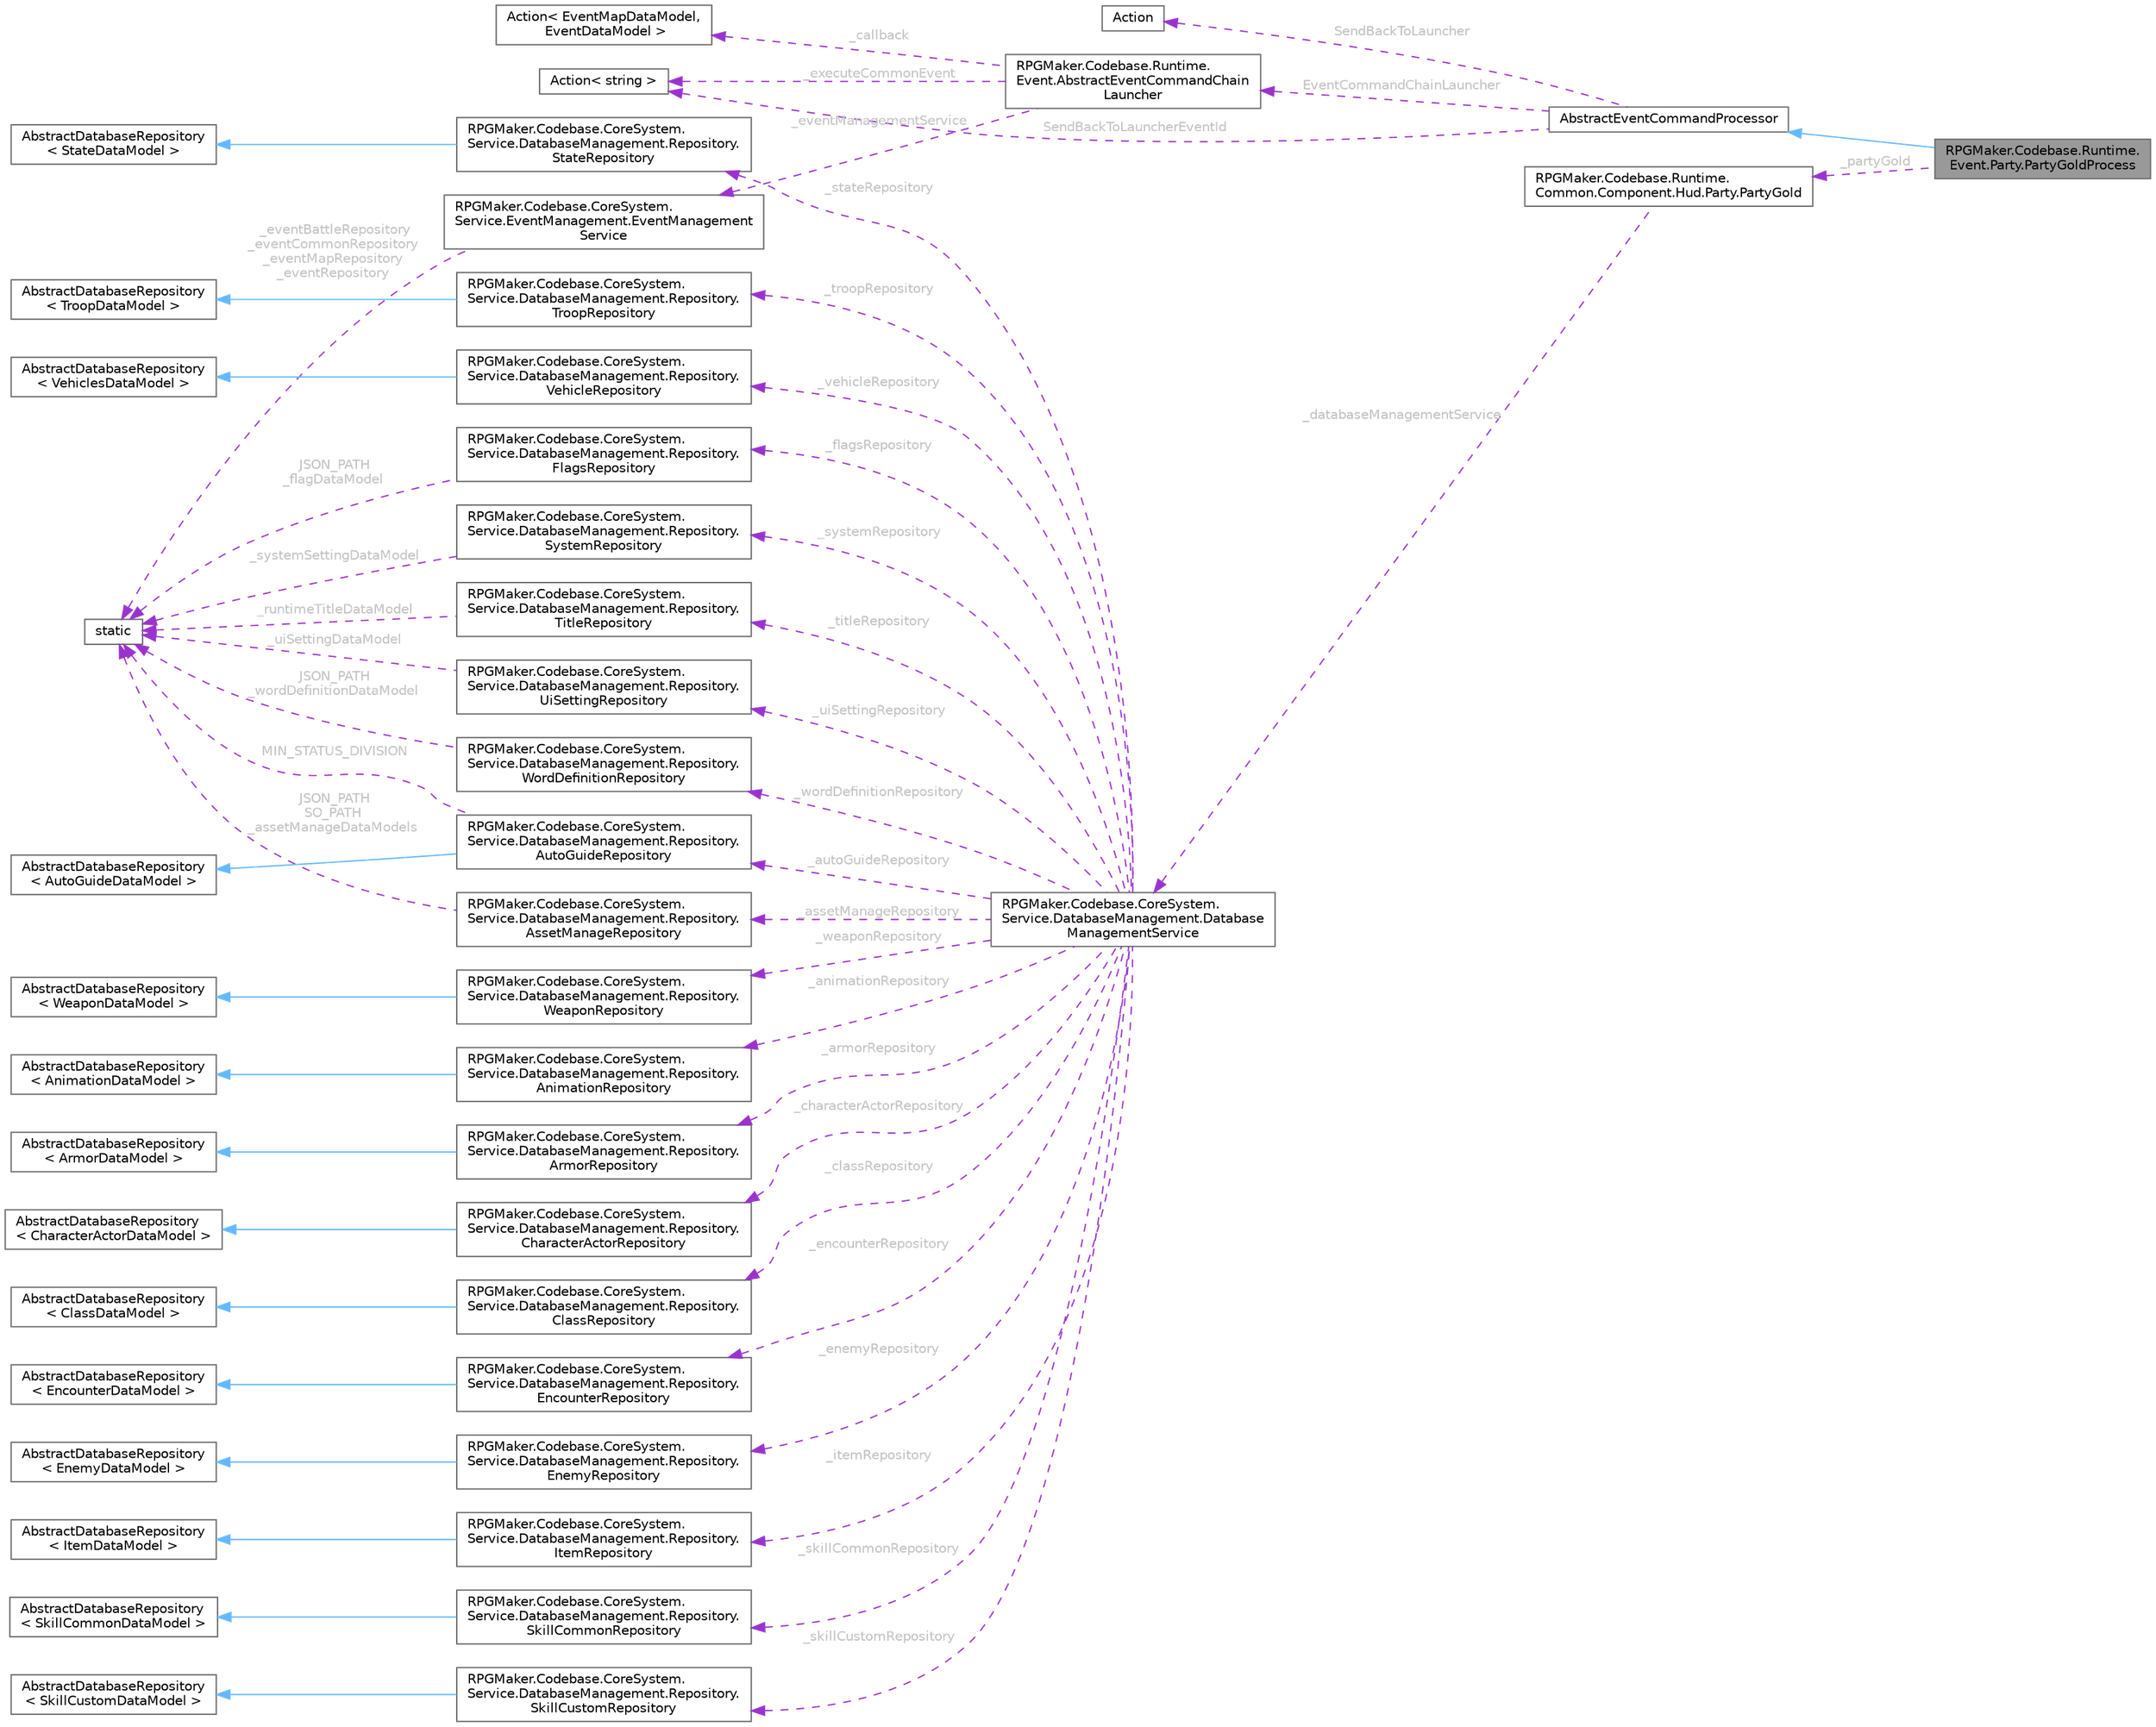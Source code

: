 digraph "RPGMaker.Codebase.Runtime.Event.Party.PartyGoldProcess"
{
 // LATEX_PDF_SIZE
  bgcolor="transparent";
  edge [fontname=Helvetica,fontsize=10,labelfontname=Helvetica,labelfontsize=10];
  node [fontname=Helvetica,fontsize=10,shape=box,height=0.2,width=0.4];
  rankdir="LR";
  Node1 [id="Node000001",label="RPGMaker.Codebase.Runtime.\lEvent.Party.PartyGoldProcess",height=0.2,width=0.4,color="gray40", fillcolor="grey60", style="filled", fontcolor="black",tooltip="😁 （※翻訳者追記） いわゆるプログラムで言う所の、インストラクション（Instruction；命令）だ。つまりこれは、パーティー金命令"];
  Node2 -> Node1 [id="edge1_Node000001_Node000002",dir="back",color="steelblue1",style="solid",tooltip=" "];
  Node2 [id="Node000002",label="AbstractEventCommandProcessor",height=0.2,width=0.4,color="gray40", fillcolor="white", style="filled",URL="$d9/de5/class_r_p_g_maker_1_1_codebase_1_1_runtime_1_1_event_1_1_abstract_event_command_processor.html",tooltip="（※翻訳者追記） いわゆるプログラムで言う所の、インストラクション（Instruction；命令）だ。その抽象クラス"];
  Node3 -> Node2 [id="edge2_Node000002_Node000003",dir="back",color="darkorchid3",style="dashed",tooltip=" ",label=" EventCommandChainLauncher",fontcolor="grey" ];
  Node3 [id="Node000003",label="RPGMaker.Codebase.Runtime.\lEvent.AbstractEventCommandChain\lLauncher",height=0.2,width=0.4,color="gray40", fillcolor="white", style="filled",URL="$d4/dd0/class_r_p_g_maker_1_1_codebase_1_1_runtime_1_1_event_1_1_abstract_event_command_chain_launcher.html",tooltip="イベントのChainLauncherの基底クラス"];
  Node4 -> Node3 [id="edge3_Node000003_Node000004",dir="back",color="darkorchid3",style="dashed",tooltip=" ",label=" _callback",fontcolor="grey" ];
  Node4 [id="Node000004",label="Action\< EventMapDataModel,\l EventDataModel \>",height=0.2,width=0.4,color="gray40", fillcolor="white", style="filled",tooltip=" "];
  Node5 -> Node3 [id="edge4_Node000003_Node000005",dir="back",color="darkorchid3",style="dashed",tooltip=" ",label=" _executeCommonEvent",fontcolor="grey" ];
  Node5 [id="Node000005",label="Action\< string \>",height=0.2,width=0.4,color="gray40", fillcolor="white", style="filled",tooltip=" "];
  Node6 -> Node3 [id="edge5_Node000003_Node000006",dir="back",color="darkorchid3",style="dashed",tooltip=" ",label=" _eventManagementService",fontcolor="grey" ];
  Node6 [id="Node000006",label="RPGMaker.Codebase.CoreSystem.\lService.EventManagement.EventManagement\lService",height=0.2,width=0.4,color="gray40", fillcolor="white", style="filled",URL="$d5/d7b/class_r_p_g_maker_1_1_codebase_1_1_core_system_1_1_service_1_1_event_management_1_1_event_management_service.html",tooltip="😁 イベント管理サービス"];
  Node7 -> Node6 [id="edge6_Node000006_Node000007",dir="back",color="darkorchid3",style="dashed",tooltip=" ",label=" _eventBattleRepository\n_eventCommonRepository\n_eventMapRepository\n_eventRepository",fontcolor="grey" ];
  Node7 [id="Node000007",label="static",height=0.2,width=0.4,color="gray40", fillcolor="white", style="filled",tooltip=" "];
  Node8 -> Node2 [id="edge7_Node000002_Node000008",dir="back",color="darkorchid3",style="dashed",tooltip=" ",label=" SendBackToLauncher",fontcolor="grey" ];
  Node8 [id="Node000008",label="Action",height=0.2,width=0.4,color="gray40", fillcolor="white", style="filled",tooltip=" "];
  Node5 -> Node2 [id="edge8_Node000002_Node000005",dir="back",color="darkorchid3",style="dashed",tooltip=" ",label=" SendBackToLauncherEventId",fontcolor="grey" ];
  Node9 -> Node1 [id="edge9_Node000001_Node000009",dir="back",color="darkorchid3",style="dashed",tooltip=" ",label=" _partyGold",fontcolor="grey" ];
  Node9 [id="Node000009",label="RPGMaker.Codebase.Runtime.\lCommon.Component.Hud.Party.PartyGold",height=0.2,width=0.4,color="gray40", fillcolor="white", style="filled",URL="$d7/de2/class_r_p_g_maker_1_1_codebase_1_1_runtime_1_1_common_1_1_component_1_1_hud_1_1_party_1_1_party_gold.html",tooltip="パーティー金"];
  Node10 -> Node9 [id="edge10_Node000009_Node000010",dir="back",color="darkorchid3",style="dashed",tooltip=" ",label=" _databaseManagementService",fontcolor="grey" ];
  Node10 [id="Node000010",label="RPGMaker.Codebase.CoreSystem.\lService.DatabaseManagement.Database\lManagementService",height=0.2,width=0.4,color="gray40", fillcolor="white", style="filled",URL="$db/db0/class_r_p_g_maker_1_1_codebase_1_1_core_system_1_1_service_1_1_database_management_1_1_database_management_service.html",tooltip="😁 データベース管理サービス"];
  Node11 -> Node10 [id="edge11_Node000010_Node000011",dir="back",color="darkorchid3",style="dashed",tooltip=" ",label=" _animationRepository",fontcolor="grey" ];
  Node11 [id="Node000011",label="RPGMaker.Codebase.CoreSystem.\lService.DatabaseManagement.Repository.\lAnimationRepository",height=0.2,width=0.4,color="gray40", fillcolor="white", style="filled",URL="$d5/deb/class_r_p_g_maker_1_1_codebase_1_1_core_system_1_1_service_1_1_database_management_1_1_repository_1_1_animation_repository.html",tooltip="😁 アニメーション置き場"];
  Node12 -> Node11 [id="edge12_Node000011_Node000012",dir="back",color="steelblue1",style="solid",tooltip=" "];
  Node12 [id="Node000012",label="AbstractDatabaseRepository\l\< AnimationDataModel \>",height=0.2,width=0.4,color="gray40", fillcolor="white", style="filled",tooltip=" "];
  Node13 -> Node10 [id="edge13_Node000010_Node000013",dir="back",color="darkorchid3",style="dashed",tooltip=" ",label=" _armorRepository",fontcolor="grey" ];
  Node13 [id="Node000013",label="RPGMaker.Codebase.CoreSystem.\lService.DatabaseManagement.Repository.\lArmorRepository",height=0.2,width=0.4,color="gray40", fillcolor="white", style="filled",URL="$d5/d5e/class_r_p_g_maker_1_1_codebase_1_1_core_system_1_1_service_1_1_database_management_1_1_repository_1_1_armor_repository.html",tooltip="😁 防具置き場"];
  Node14 -> Node13 [id="edge14_Node000013_Node000014",dir="back",color="steelblue1",style="solid",tooltip=" "];
  Node14 [id="Node000014",label="AbstractDatabaseRepository\l\< ArmorDataModel \>",height=0.2,width=0.4,color="gray40", fillcolor="white", style="filled",tooltip=" "];
  Node15 -> Node10 [id="edge15_Node000010_Node000015",dir="back",color="darkorchid3",style="dashed",tooltip=" ",label=" _assetManageRepository",fontcolor="grey" ];
  Node15 [id="Node000015",label="RPGMaker.Codebase.CoreSystem.\lService.DatabaseManagement.Repository.\lAssetManageRepository",height=0.2,width=0.4,color="gray40", fillcolor="white", style="filled",URL="$d7/db3/class_r_p_g_maker_1_1_codebase_1_1_core_system_1_1_service_1_1_database_management_1_1_repository_1_1_asset_manage_repository.html",tooltip="😁 資産管理置き場"];
  Node7 -> Node15 [id="edge16_Node000015_Node000007",dir="back",color="darkorchid3",style="dashed",tooltip=" ",label=" JSON_PATH\nSO_PATH\n_assetManageDataModels",fontcolor="grey" ];
  Node16 -> Node10 [id="edge17_Node000010_Node000016",dir="back",color="darkorchid3",style="dashed",tooltip=" ",label=" _autoGuideRepository",fontcolor="grey" ];
  Node16 [id="Node000016",label="RPGMaker.Codebase.CoreSystem.\lService.DatabaseManagement.Repository.\lAutoGuideRepository",height=0.2,width=0.4,color="gray40", fillcolor="white", style="filled",URL="$dc/d23/class_r_p_g_maker_1_1_codebase_1_1_core_system_1_1_service_1_1_database_management_1_1_repository_1_1_auto_guide_repository.html",tooltip="😁 自動ガイド置き場"];
  Node17 -> Node16 [id="edge18_Node000016_Node000017",dir="back",color="steelblue1",style="solid",tooltip=" "];
  Node17 [id="Node000017",label="AbstractDatabaseRepository\l\< AutoGuideDataModel \>",height=0.2,width=0.4,color="gray40", fillcolor="white", style="filled",tooltip=" "];
  Node7 -> Node16 [id="edge19_Node000016_Node000007",dir="back",color="darkorchid3",style="dashed",tooltip=" ",label=" MIN_STATUS_DIVISION",fontcolor="grey" ];
  Node18 -> Node10 [id="edge20_Node000010_Node000018",dir="back",color="darkorchid3",style="dashed",tooltip=" ",label=" _characterActorRepository",fontcolor="grey" ];
  Node18 [id="Node000018",label="RPGMaker.Codebase.CoreSystem.\lService.DatabaseManagement.Repository.\lCharacterActorRepository",height=0.2,width=0.4,color="gray40", fillcolor="white", style="filled",URL="$dc/d27/class_r_p_g_maker_1_1_codebase_1_1_core_system_1_1_service_1_1_database_management_1_1_repositor67544213d6af3013901ca89c3e4d5d21.html",tooltip="キャラクター・アクター置き場"];
  Node19 -> Node18 [id="edge21_Node000018_Node000019",dir="back",color="steelblue1",style="solid",tooltip=" "];
  Node19 [id="Node000019",label="AbstractDatabaseRepository\l\< CharacterActorDataModel \>",height=0.2,width=0.4,color="gray40", fillcolor="white", style="filled",tooltip=" "];
  Node20 -> Node10 [id="edge22_Node000010_Node000020",dir="back",color="darkorchid3",style="dashed",tooltip=" ",label=" _classRepository",fontcolor="grey" ];
  Node20 [id="Node000020",label="RPGMaker.Codebase.CoreSystem.\lService.DatabaseManagement.Repository.\lClassRepository",height=0.2,width=0.4,color="gray40", fillcolor="white", style="filled",URL="$d5/df3/class_r_p_g_maker_1_1_codebase_1_1_core_system_1_1_service_1_1_database_management_1_1_repository_1_1_class_repository.html",tooltip="😁 クラス置き場"];
  Node21 -> Node20 [id="edge23_Node000020_Node000021",dir="back",color="steelblue1",style="solid",tooltip=" "];
  Node21 [id="Node000021",label="AbstractDatabaseRepository\l\< ClassDataModel \>",height=0.2,width=0.4,color="gray40", fillcolor="white", style="filled",tooltip=" "];
  Node22 -> Node10 [id="edge24_Node000010_Node000022",dir="back",color="darkorchid3",style="dashed",tooltip=" ",label=" _encounterRepository",fontcolor="grey" ];
  Node22 [id="Node000022",label="RPGMaker.Codebase.CoreSystem.\lService.DatabaseManagement.Repository.\lEncounterRepository",height=0.2,width=0.4,color="gray40", fillcolor="white", style="filled",URL="$d3/dae/class_r_p_g_maker_1_1_codebase_1_1_core_system_1_1_service_1_1_database_management_1_1_repository_1_1_encounter_repository.html",tooltip="遭遇置き場"];
  Node23 -> Node22 [id="edge25_Node000022_Node000023",dir="back",color="steelblue1",style="solid",tooltip=" "];
  Node23 [id="Node000023",label="AbstractDatabaseRepository\l\< EncounterDataModel \>",height=0.2,width=0.4,color="gray40", fillcolor="white", style="filled",tooltip=" "];
  Node24 -> Node10 [id="edge26_Node000010_Node000024",dir="back",color="darkorchid3",style="dashed",tooltip=" ",label=" _enemyRepository",fontcolor="grey" ];
  Node24 [id="Node000024",label="RPGMaker.Codebase.CoreSystem.\lService.DatabaseManagement.Repository.\lEnemyRepository",height=0.2,width=0.4,color="gray40", fillcolor="white", style="filled",URL="$d4/d59/class_r_p_g_maker_1_1_codebase_1_1_core_system_1_1_service_1_1_database_management_1_1_repository_1_1_enemy_repository.html",tooltip="😁 敵置き場"];
  Node25 -> Node24 [id="edge27_Node000024_Node000025",dir="back",color="steelblue1",style="solid",tooltip=" "];
  Node25 [id="Node000025",label="AbstractDatabaseRepository\l\< EnemyDataModel \>",height=0.2,width=0.4,color="gray40", fillcolor="white", style="filled",tooltip=" "];
  Node26 -> Node10 [id="edge28_Node000010_Node000026",dir="back",color="darkorchid3",style="dashed",tooltip=" ",label=" _flagsRepository",fontcolor="grey" ];
  Node26 [id="Node000026",label="RPGMaker.Codebase.CoreSystem.\lService.DatabaseManagement.Repository.\lFlagsRepository",height=0.2,width=0.4,color="gray40", fillcolor="white", style="filled",URL="$dd/db4/class_r_p_g_maker_1_1_codebase_1_1_core_system_1_1_service_1_1_database_management_1_1_repository_1_1_flags_repository.html",tooltip="😁 フラグ置き場"];
  Node7 -> Node26 [id="edge29_Node000026_Node000007",dir="back",color="darkorchid3",style="dashed",tooltip=" ",label=" JSON_PATH\n_flagDataModel",fontcolor="grey" ];
  Node27 -> Node10 [id="edge30_Node000010_Node000027",dir="back",color="darkorchid3",style="dashed",tooltip=" ",label=" _itemRepository",fontcolor="grey" ];
  Node27 [id="Node000027",label="RPGMaker.Codebase.CoreSystem.\lService.DatabaseManagement.Repository.\lItemRepository",height=0.2,width=0.4,color="gray40", fillcolor="white", style="filled",URL="$dd/d1d/class_r_p_g_maker_1_1_codebase_1_1_core_system_1_1_service_1_1_database_management_1_1_repository_1_1_item_repository.html",tooltip="😁 アイテム置き場"];
  Node28 -> Node27 [id="edge31_Node000027_Node000028",dir="back",color="steelblue1",style="solid",tooltip=" "];
  Node28 [id="Node000028",label="AbstractDatabaseRepository\l\< ItemDataModel \>",height=0.2,width=0.4,color="gray40", fillcolor="white", style="filled",tooltip=" "];
  Node29 -> Node10 [id="edge32_Node000010_Node000029",dir="back",color="darkorchid3",style="dashed",tooltip=" ",label=" _skillCommonRepository",fontcolor="grey" ];
  Node29 [id="Node000029",label="RPGMaker.Codebase.CoreSystem.\lService.DatabaseManagement.Repository.\lSkillCommonRepository",height=0.2,width=0.4,color="gray40", fillcolor="white", style="filled",URL="$da/d52/class_r_p_g_maker_1_1_codebase_1_1_core_system_1_1_service_1_1_database_management_1_1_repository_1_1_skill_common_repository.html",tooltip="😁 スキル共通置き場"];
  Node30 -> Node29 [id="edge33_Node000029_Node000030",dir="back",color="steelblue1",style="solid",tooltip=" "];
  Node30 [id="Node000030",label="AbstractDatabaseRepository\l\< SkillCommonDataModel \>",height=0.2,width=0.4,color="gray40", fillcolor="white", style="filled",tooltip=" "];
  Node31 -> Node10 [id="edge34_Node000010_Node000031",dir="back",color="darkorchid3",style="dashed",tooltip=" ",label=" _skillCustomRepository",fontcolor="grey" ];
  Node31 [id="Node000031",label="RPGMaker.Codebase.CoreSystem.\lService.DatabaseManagement.Repository.\lSkillCustomRepository",height=0.2,width=0.4,color="gray40", fillcolor="white", style="filled",URL="$df/d9d/class_r_p_g_maker_1_1_codebase_1_1_core_system_1_1_service_1_1_database_management_1_1_repository_1_1_skill_custom_repository.html",tooltip="😁 スキル・カスタム置き場"];
  Node32 -> Node31 [id="edge35_Node000031_Node000032",dir="back",color="steelblue1",style="solid",tooltip=" "];
  Node32 [id="Node000032",label="AbstractDatabaseRepository\l\< SkillCustomDataModel \>",height=0.2,width=0.4,color="gray40", fillcolor="white", style="filled",tooltip=" "];
  Node33 -> Node10 [id="edge36_Node000010_Node000033",dir="back",color="darkorchid3",style="dashed",tooltip=" ",label=" _stateRepository",fontcolor="grey" ];
  Node33 [id="Node000033",label="RPGMaker.Codebase.CoreSystem.\lService.DatabaseManagement.Repository.\lStateRepository",height=0.2,width=0.4,color="gray40", fillcolor="white", style="filled",URL="$d0/d34/class_r_p_g_maker_1_1_codebase_1_1_core_system_1_1_service_1_1_database_management_1_1_repository_1_1_state_repository.html",tooltip="😁 状態置き場"];
  Node34 -> Node33 [id="edge37_Node000033_Node000034",dir="back",color="steelblue1",style="solid",tooltip=" "];
  Node34 [id="Node000034",label="AbstractDatabaseRepository\l\< StateDataModel \>",height=0.2,width=0.4,color="gray40", fillcolor="white", style="filled",tooltip=" "];
  Node35 -> Node10 [id="edge38_Node000010_Node000035",dir="back",color="darkorchid3",style="dashed",tooltip=" ",label=" _systemRepository",fontcolor="grey" ];
  Node35 [id="Node000035",label="RPGMaker.Codebase.CoreSystem.\lService.DatabaseManagement.Repository.\lSystemRepository",height=0.2,width=0.4,color="gray40", fillcolor="white", style="filled",URL="$d6/d55/class_r_p_g_maker_1_1_codebase_1_1_core_system_1_1_service_1_1_database_management_1_1_repository_1_1_system_repository.html",tooltip="😁 システム置き場"];
  Node7 -> Node35 [id="edge39_Node000035_Node000007",dir="back",color="darkorchid3",style="dashed",tooltip=" ",label=" _systemSettingDataModel",fontcolor="grey" ];
  Node36 -> Node10 [id="edge40_Node000010_Node000036",dir="back",color="darkorchid3",style="dashed",tooltip=" ",label=" _titleRepository",fontcolor="grey" ];
  Node36 [id="Node000036",label="RPGMaker.Codebase.CoreSystem.\lService.DatabaseManagement.Repository.\lTitleRepository",height=0.2,width=0.4,color="gray40", fillcolor="white", style="filled",URL="$d6/d61/class_r_p_g_maker_1_1_codebase_1_1_core_system_1_1_service_1_1_database_management_1_1_repository_1_1_title_repository.html",tooltip="😁 タイトル置き場"];
  Node7 -> Node36 [id="edge41_Node000036_Node000007",dir="back",color="darkorchid3",style="dashed",tooltip=" ",label=" _runtimeTitleDataModel",fontcolor="grey" ];
  Node37 -> Node10 [id="edge42_Node000010_Node000037",dir="back",color="darkorchid3",style="dashed",tooltip=" ",label=" _troopRepository",fontcolor="grey" ];
  Node37 [id="Node000037",label="RPGMaker.Codebase.CoreSystem.\lService.DatabaseManagement.Repository.\lTroopRepository",height=0.2,width=0.4,color="gray40", fillcolor="white", style="filled",URL="$d6/d3e/class_r_p_g_maker_1_1_codebase_1_1_core_system_1_1_service_1_1_database_management_1_1_repository_1_1_troop_repository.html",tooltip="😁 部隊置き場"];
  Node38 -> Node37 [id="edge43_Node000037_Node000038",dir="back",color="steelblue1",style="solid",tooltip=" "];
  Node38 [id="Node000038",label="AbstractDatabaseRepository\l\< TroopDataModel \>",height=0.2,width=0.4,color="gray40", fillcolor="white", style="filled",tooltip=" "];
  Node39 -> Node10 [id="edge44_Node000010_Node000039",dir="back",color="darkorchid3",style="dashed",tooltip=" ",label=" _uiSettingRepository",fontcolor="grey" ];
  Node39 [id="Node000039",label="RPGMaker.Codebase.CoreSystem.\lService.DatabaseManagement.Repository.\lUiSettingRepository",height=0.2,width=0.4,color="gray40", fillcolor="white", style="filled",URL="$de/d41/class_r_p_g_maker_1_1_codebase_1_1_core_system_1_1_service_1_1_database_management_1_1_repository_1_1_ui_setting_repository.html",tooltip="😁 ユーザー・インターフェース設定置き場"];
  Node7 -> Node39 [id="edge45_Node000039_Node000007",dir="back",color="darkorchid3",style="dashed",tooltip=" ",label=" _uiSettingDataModel",fontcolor="grey" ];
  Node40 -> Node10 [id="edge46_Node000010_Node000040",dir="back",color="darkorchid3",style="dashed",tooltip=" ",label=" _vehicleRepository",fontcolor="grey" ];
  Node40 [id="Node000040",label="RPGMaker.Codebase.CoreSystem.\lService.DatabaseManagement.Repository.\lVehicleRepository",height=0.2,width=0.4,color="gray40", fillcolor="white", style="filled",URL="$dc/dcd/class_r_p_g_maker_1_1_codebase_1_1_core_system_1_1_service_1_1_database_management_1_1_repository_1_1_vehicle_repository.html",tooltip="😁 乗り物置き場"];
  Node41 -> Node40 [id="edge47_Node000040_Node000041",dir="back",color="steelblue1",style="solid",tooltip=" "];
  Node41 [id="Node000041",label="AbstractDatabaseRepository\l\< VehiclesDataModel \>",height=0.2,width=0.4,color="gray40", fillcolor="white", style="filled",tooltip=" "];
  Node42 -> Node10 [id="edge48_Node000010_Node000042",dir="back",color="darkorchid3",style="dashed",tooltip=" ",label=" _weaponRepository",fontcolor="grey" ];
  Node42 [id="Node000042",label="RPGMaker.Codebase.CoreSystem.\lService.DatabaseManagement.Repository.\lWeaponRepository",height=0.2,width=0.4,color="gray40", fillcolor="white", style="filled",URL="$de/d23/class_r_p_g_maker_1_1_codebase_1_1_core_system_1_1_service_1_1_database_management_1_1_repository_1_1_weapon_repository.html",tooltip="😁 武器置き場"];
  Node43 -> Node42 [id="edge49_Node000042_Node000043",dir="back",color="steelblue1",style="solid",tooltip=" "];
  Node43 [id="Node000043",label="AbstractDatabaseRepository\l\< WeaponDataModel \>",height=0.2,width=0.4,color="gray40", fillcolor="white", style="filled",tooltip=" "];
  Node44 -> Node10 [id="edge50_Node000010_Node000044",dir="back",color="darkorchid3",style="dashed",tooltip=" ",label=" _wordDefinitionRepository",fontcolor="grey" ];
  Node44 [id="Node000044",label="RPGMaker.Codebase.CoreSystem.\lService.DatabaseManagement.Repository.\lWordDefinitionRepository",height=0.2,width=0.4,color="gray40", fillcolor="white", style="filled",URL="$d0/d25/class_r_p_g_maker_1_1_codebase_1_1_core_system_1_1_service_1_1_database_management_1_1_repositor810f9e3871d1afeaa788d9c5df5cdd13.html",tooltip="😁 単語定義置き場"];
  Node7 -> Node44 [id="edge51_Node000044_Node000007",dir="back",color="darkorchid3",style="dashed",tooltip=" ",label=" JSON_PATH\n_wordDefinitionDataModel",fontcolor="grey" ];
}
